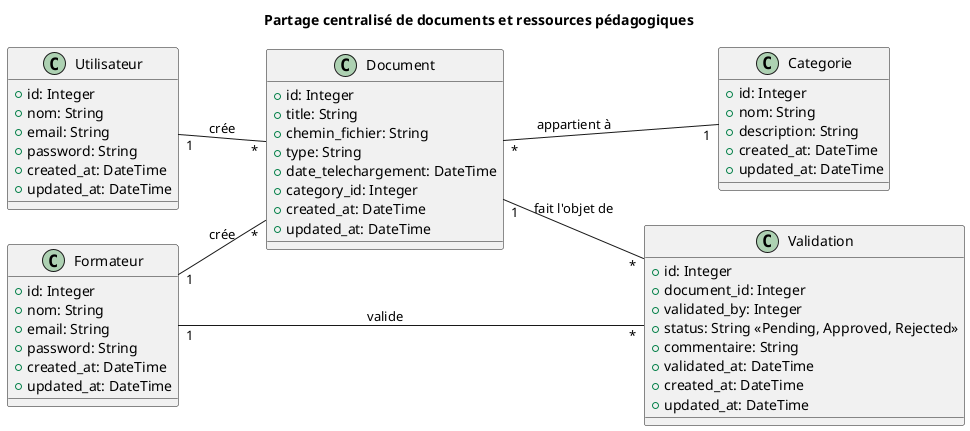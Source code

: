 @startuml
left to right direction

title Partage centralisé de documents et ressources pédagogiques

' ======= CLASSES =======

class Utilisateur {
    +id: Integer
    +nom: String
    +email: String
    +password: String
    +created_at: DateTime
    +updated_at: DateTime
}

class Formateur {
    +id: Integer
    +nom: String
    +email: String
    +password: String
    +created_at: DateTime
    +updated_at: DateTime
}

class Document {
    +id: Integer
    +title: String
    +chemin_fichier: String
    +type: String
    +date_telechargement: DateTime
    +category_id: Integer
    +created_at: DateTime
    +updated_at: DateTime
}

class Categorie {
    +id: Integer
    +nom: String
    +description: String
    +created_at: DateTime
    +updated_at: DateTime
}

class Validation {
    +id: Integer
    +document_id: Integer
    +validated_by: Integer
    +status: String <<Pending, Approved, Rejected>>
    +commentaire: String
    +validated_at: DateTime
    +created_at: DateTime
    +updated_at: DateTime
}

' ======= RELATIONS =======

Utilisateur "1" -- "*" Document   : crée
Formateur   "1" -- "*" Document   : crée
Document    "*" -- "1" Categorie  : appartient à
Document    "1" -- "*" Validation : fait l'objet de
Formateur   "1" -- "*" Validation : valide

@enduml
